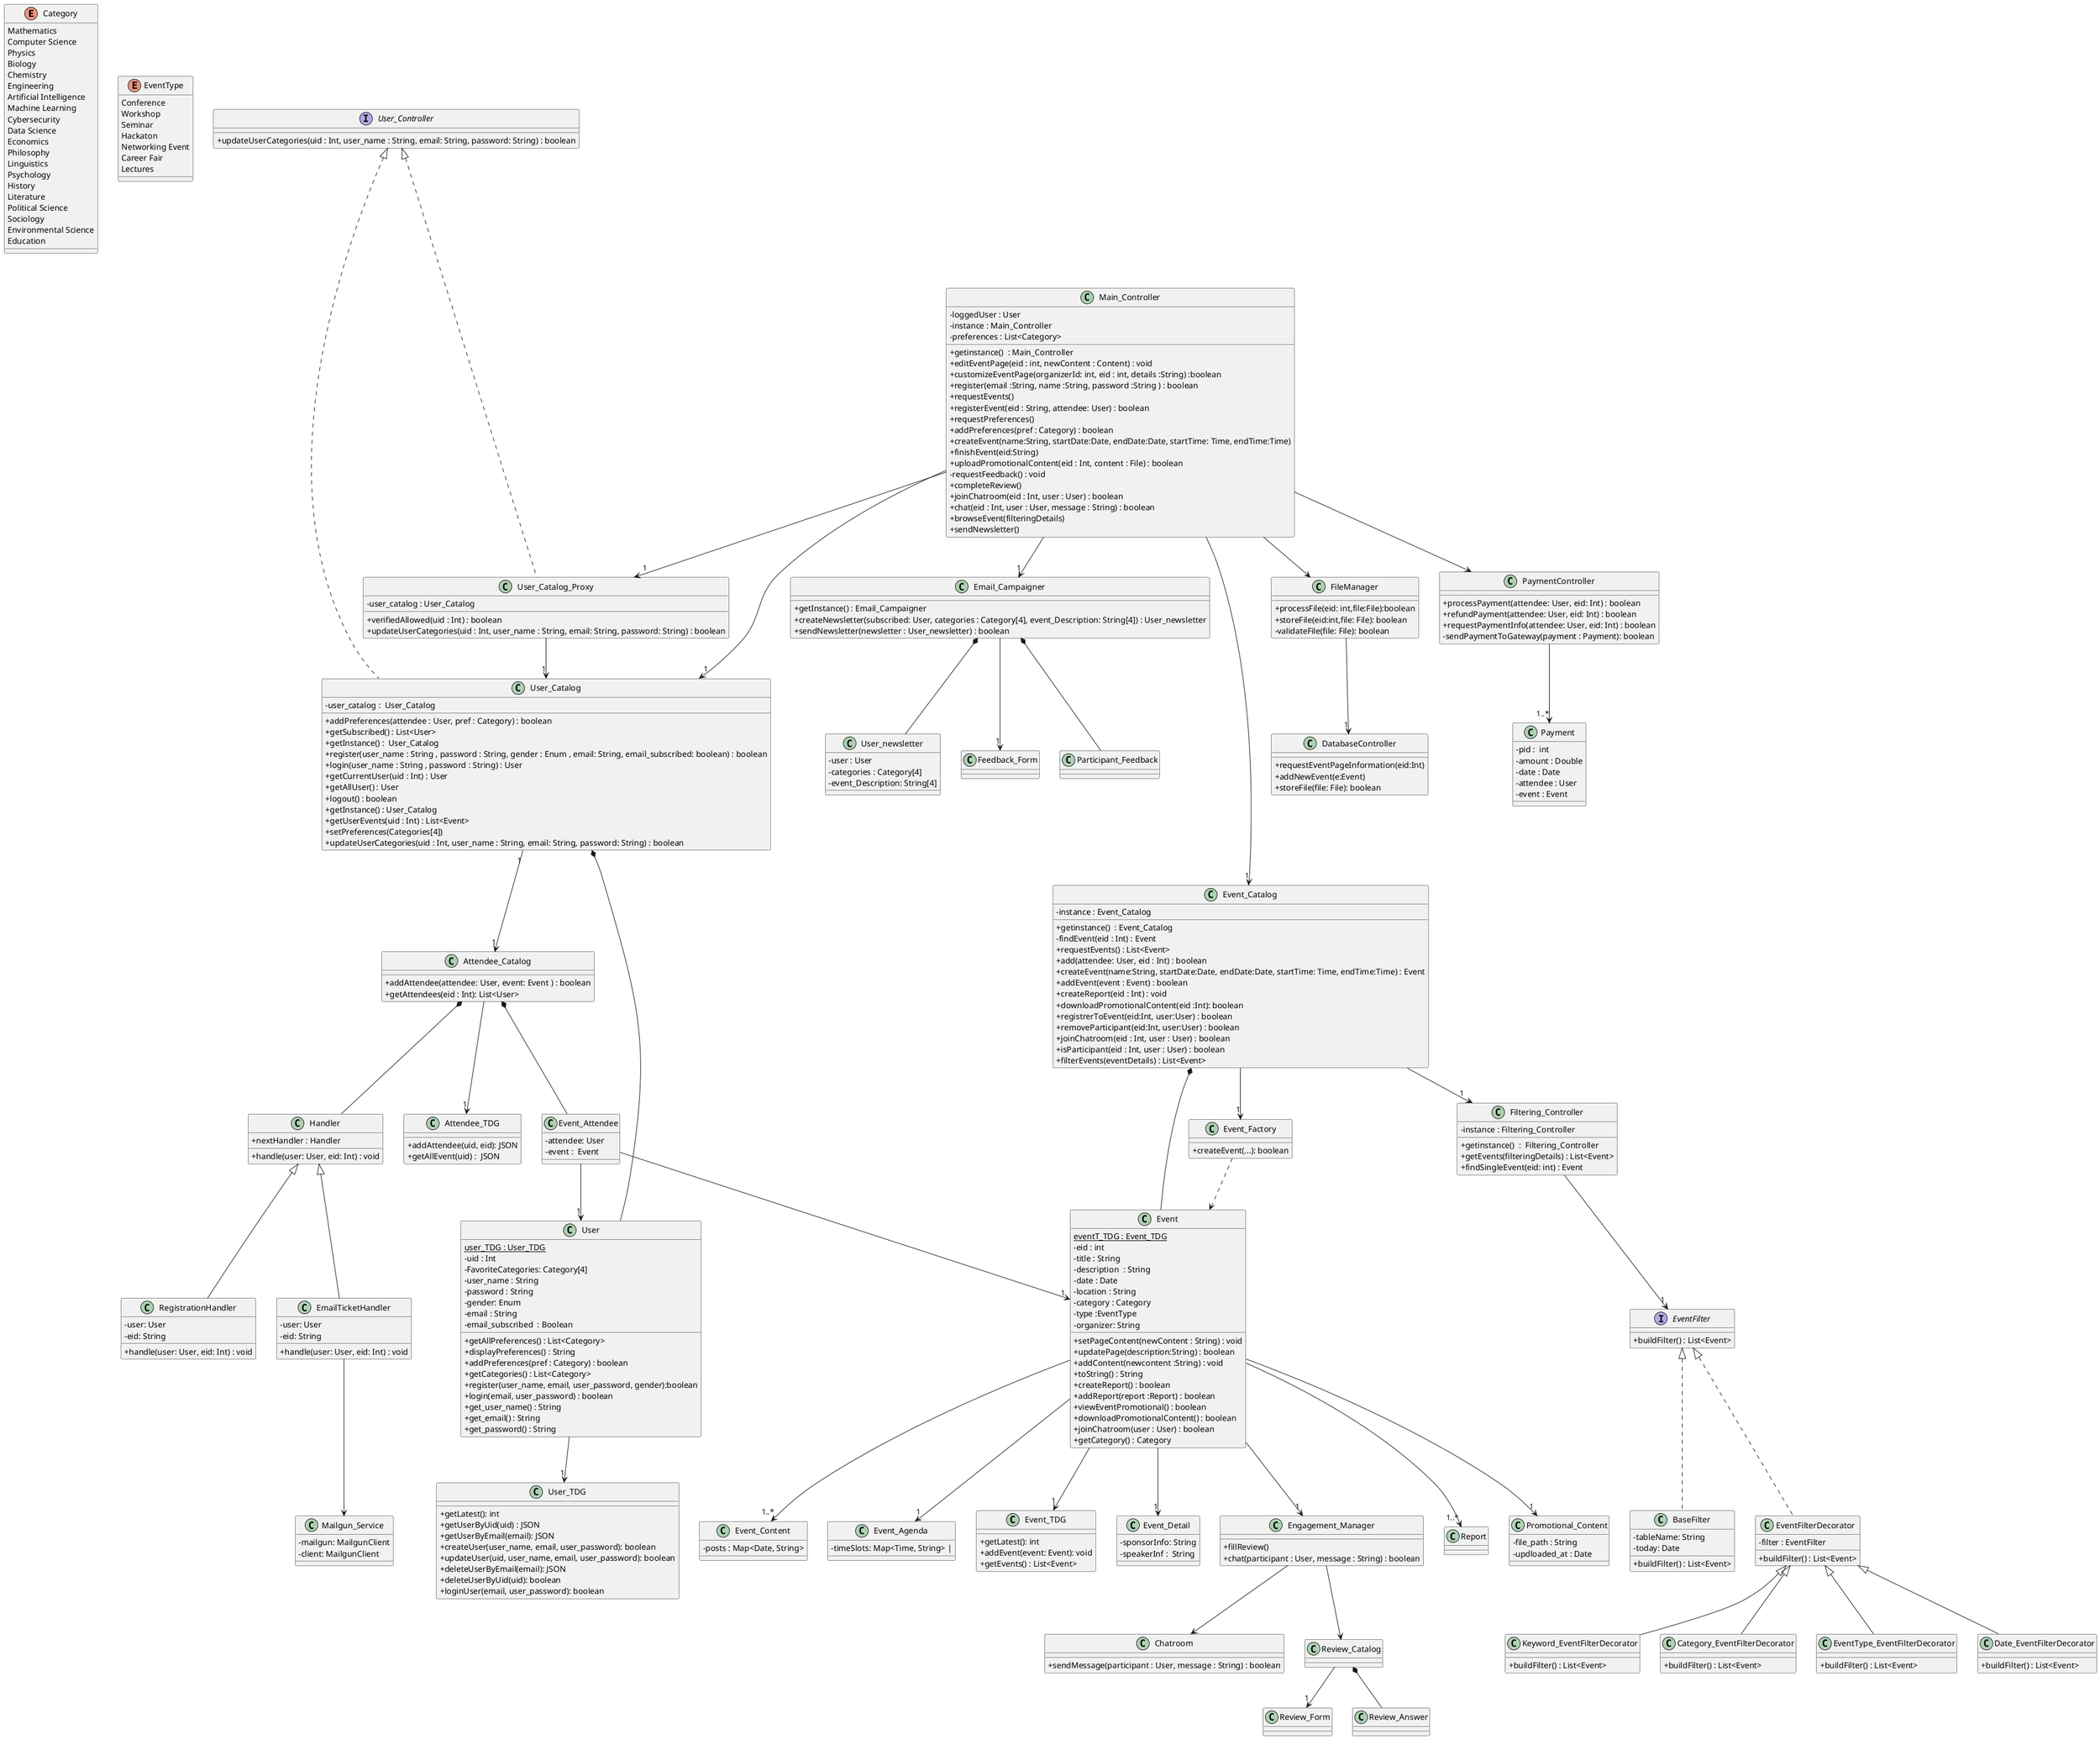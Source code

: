 @startuml
skinparam classAttributeIconSize 0
enum Category {
   Mathematics
    Computer Science
    Physics
    Biology
    Chemistry
    Engineering
    Artificial Intelligence
    Machine Learning
    Cybersecurity
    Data Science
    Economics
    Philosophy
    Linguistics
    Psychology
    History
    Literature
    Political Science
    Sociology
    Environmental Science
    Education
}
enum EventType {
    Conference
    Workshop
    Seminar
    Hackaton
    Networking Event
    Career Fair
    Lectures
}



class Main_Controller{

- loggedUser : User
- instance : Main_Controller
- preferences : List<Category>
+ getinstance()  : Main_Controller
 +editEventPage(eid : int, newContent : Content) : void
 +customizeEventPage(organizerId: int, eid : int, details :String) :boolean
 +register(email :String, name :String, password :String ) : boolean
 +requestEvents()
 +registerEvent(eid : String, attendee: User) : boolean
 +requestPreferences()
 +addPreferences(pref : Category) : boolean
 +createEvent(name:String, startDate:Date, endDate:Date, startTime: Time, endTime:Time)
 +finishEvent(eid:String)
 +uploadPromotionalContent(eid : Int, content : File) : boolean
 -requestFeedback() : void
 +completeReview()
 +joinChatroom(eid : Int, user : User) : boolean
 +chat(eid : Int, user : User, message : String) : boolean
 +browseEvent(filteringDetails)
 +sendNewsletter()
}
class PaymentController{
    +processPayment(attendee: User, eid: Int) : boolean
    +refundPayment(attendee: User, eid: Int) : boolean
    +requestPaymentInfo(attendee: User, eid: Int) : boolean
   -sendPaymentToGateway(payment : Payment): boolean
}
class Payment{
    - pid :  int
    - amount : Double
    - date : Date
    - attendee : User
    - event : Event
}


class Promotional_Content{
    - file_path : String
    - updloaded_at : Date
}
class FileManager{
    +processFile(eid: int,file:File):boolean
    +storeFile(eid:int,file: File): boolean
    -validateFile(file: File): boolean
}
class DatabaseController{
    +requestEventPageInformation(eid:Int)
    +addNewEvent(e:Event)
    +storeFile(file: File): boolean
}

class Event_Content{
    - posts : Map<Date, String>
}
class Event_Agenda{
    - timeSlots: Map<Time, String> |
}
class Filtering_Controller{
    - instance : Filtering_Controller
    + getinstance()  :  Filtering_Controller
    +getEvents(filteringDetails) : List<Event>
    +findSingleEvent(eid: int) : Event
}

interface EventFilter{
    +buildFilter() : List<Event>
}
class BaseFilter{
    -tableName: String
    -today: Date
    +buildFilter() : List<Event>  
}

class EventFilterDecorator{
    -filter : EventFilter
    +buildFilter() : List<Event>
}
class Keyword_EventFilterDecorator{
      +buildFilter() : List<Event>
}
class Category_EventFilterDecorator{
      +buildFilter() : List<Event>
     }
class EventType_EventFilterDecorator{
      +buildFilter() : List<Event>
    }
class Date_EventFilterDecorator{
      +buildFilter() : List<Event>
    }

interface User_Controller{
    +updateUserCategories(uid : Int, user_name : String, email: String, password: String) : boolean
}

class User_Catalog_Proxy{
-user_catalog : User_Catalog
+verifiedAllowed(uid : Int) : boolean
+updateUserCategories(uid : Int, user_name : String, email: String, password: String) : boolean
}
class User_Catalog{
    - user_catalog :  User_Catalog
    +addPreferences(attendee : User, pref : Category) : boolean
    +getSubscribed() : List<User>
    +getInstance() :  User_Catalog
    +register(user_name : String , password : String, gender : Enum , email: String, email_subscribed: boolean) : boolean
  	+login(user_name : String , password : String) : User
  	+getCurrentUser(uid : Int) : User
  	+getAllUser() : User
  	+logout() : boolean
    +getInstance() : User_Catalog
  	+getUserEvents(uid : Int) : List<Event> 
    + setPreferences(Categories[4])
    +updateUserCategories(uid : Int, user_name : String, email: String, password: String) : boolean

}
class User {
    {static} user_TDG : User_TDG
     - uid : Int
    - FavoriteCategories: Category[4]
    - user_name : String
    - password : String
    - gender: Enum 
    - email : String
    - email_subscribed  : Boolean
    +getAllPreferences() : List<Category>
    +displayPreferences() : String
    +addPreferences(pref : Category) : boolean
    +getCategories() : List<Category>
    +register(user_name, email, user_password, gender):boolean
 	+login(email, user_password) : boolean
 	+get_user_name() : String
  	+get_email() : String
 	+get_password() : String

}
class User_TDG{
     + getLatest(): int
 	 +getUserByUid(uid) : JSON
 	 +getUserByEmail(email): JSON
 	 +createUser(user_name, email, user_password): boolean
	 +updateUser(uid, user_name, email, user_password): boolean
	 +deleteUserByEmail(email): JSON
	 +deleteUserByUid(uid): boolean
	 +loginUser(email, user_password): boolean

}

class Email_Campaigner{
    +getInstance() : Email_Campaigner
    +createNewsletter(subscribed: User, categories : Category[4], event_Description: String[4]) : User_newsletter
    +sendNewsletter(newsletter : User_newsletter) : boolean
}


class User_newsletter{
    - user : User
    - categories : Category[4]
    - event_Description: String[4]

}

class Feedback_Form{

}


class Event_Catalog {
- instance : Event_Catalog
+ getinstance()  : Event_Catalog
- findEvent(eid : Int) : Event
+requestEvents() : List<Event>
+add(attendee: User, eid : Int) : boolean
+createEvent(name:String, startDate:Date, endDate:Date, startTime: Time, endTime:Time) : Event
+addEvent(event : Event) : boolean
+createReport(eid : Int) : void
+downloadPromotionalContent(eid :Int): boolean
+registrerToEvent(eid:Int, user:User) : boolean
+removeParticipant(eid:Int, user:User) : boolean
+joinChatroom(eid : Int, user : User) : boolean
+isParticipant(eid : Int, user : User) : boolean
+filterEvents(eventDetails) : List<Event>
}

class Event {
{static} eventT_TDG : Event_TDG
- eid : int
- title : String
- description  : String 
- date : Date
- location : String
- category : Category
- type :EventType
- organizer: String
+setPageContent(newContent : String) : void
+updatePage(description:String) : boolean
+addContent(newcontent :String) : void
+toString() : String
+createReport() : boolean
+addReport(report :Report) : boolean
+viewEventPromotional() : boolean
+downloadPromotionalContent() : boolean
+joinChatroom(user : User) : boolean 
+getCategory() : Category
}

class Event_TDG{
    + getLatest(): int
     + addEvent(event: Event): void
     + getEvents() : List<Event>

}
class Event_Factory{
     + createEvent(...): boolean
}

class Attendee_Catalog{
    +addAttendee(attendee: User, event: Event ) : boolean
  	+getAttendees(eid : Int): List<User>

}
class Handler {
    + nextHandler : Handler
    + handle(user: User, eid: Int) : void
}
class EmailTicketHandler {
    -user: User
  	-eid: String
    + handle(user: User, eid: Int) : void
}
class RegistrationHandler {
    -user: User
  	-eid: String
    + handle(user: User, eid: Int) : void
}

class Event_Attendee{
    - attendee: User
    - event :  Event
}
class Attendee_TDG{
    +addAttendee(uid, eid): JSON
 	+getAllEvent(uid) :  JSON
}



class Event_Detail{
    - sponsorInfo: String
    - speakerInf :  String
}


class Engagement_Manager {
+fillReview()
+chat(participant : User, message : String) : boolean
}

class Chatroom{
+sendMessage(participant : User, message : String) : boolean
}

class Report{

}
class Review_Form{

}
class Review_Answer{

}
class Review_Catalog{

}
class Mailgun_Service{
    -mailgun: MailgunClient
  	-client: MailgunClient

}

'Promotion
Main_Controller  -->"1"User_Catalog
Main_Controller  -->"1"Event_Catalog
Main_Controller  -->"1"Email_Campaigner
Email_Campaigner *-- User_newsletter
'users
Main_Controller  -->"1"User_Catalog_Proxy
User_Controller<|..- User_Catalog_Proxy
User_Catalog_Proxy -->"1"User_Catalog
User_Controller<|..- User_Catalog
User_Catalog *-- User
User-->"1"User_TDG

'Event
Event_Catalog *-- Event
Event_Catalog -->"1"Event_Factory
Event_Factory ..>Event
Event -->"1"Event_Agenda
Event -->"1"Event_TDG
Event -->"1"Event_Detail
Event -->"1..*"Event_Content
Email_Campaigner *-- Participant_Feedback
Email_Campaigner -->"1"Feedback_Form

'Engagement and Networking
Event_Catalog -->"1"Filtering_Controller
Filtering_Controller -->"1"EventFilter
EventFilter <|.. BaseFilter
EventFilter <|.. EventFilterDecorator
EventFilterDecorator <|-- Keyword_EventFilterDecorator
EventFilterDecorator <|-- Category_EventFilterDecorator
EventFilterDecorator <|-- EventType_EventFilterDecorator
EventFilterDecorator <|-- Date_EventFilterDecorator

'attendees and events' 
Event_Attendee-->"1"User
Event_Attendee-->"1"Event
User_Catalog"1"-->"1"Attendee_Catalog
Attendee_Catalog *-- Event_Attendee
Attendee_Catalog *-- Handler
Handler <|-- EmailTicketHandler
Handler <|-- RegistrationHandler 
EmailTicketHandler --> Mailgun_Service
Attendee_Catalog -->"1"Attendee_TDG 
Event -->"1"Engagement_Manager
Engagement_Manager -->Chatroom
Engagement_Manager -->Review_Catalog
Review_Catalog *-- Review_Answer
Review_Catalog -->"1"Review_Form
'Ressource management
Main_Controller -->FileManager
FileManager -->"1"DatabaseController
Event -->"1"Promotional_Content
'reporting
Event -->"1..*"Report
'payment management
Main_Controller -->PaymentController
PaymentController -->"1..*"Payment
@enduml

